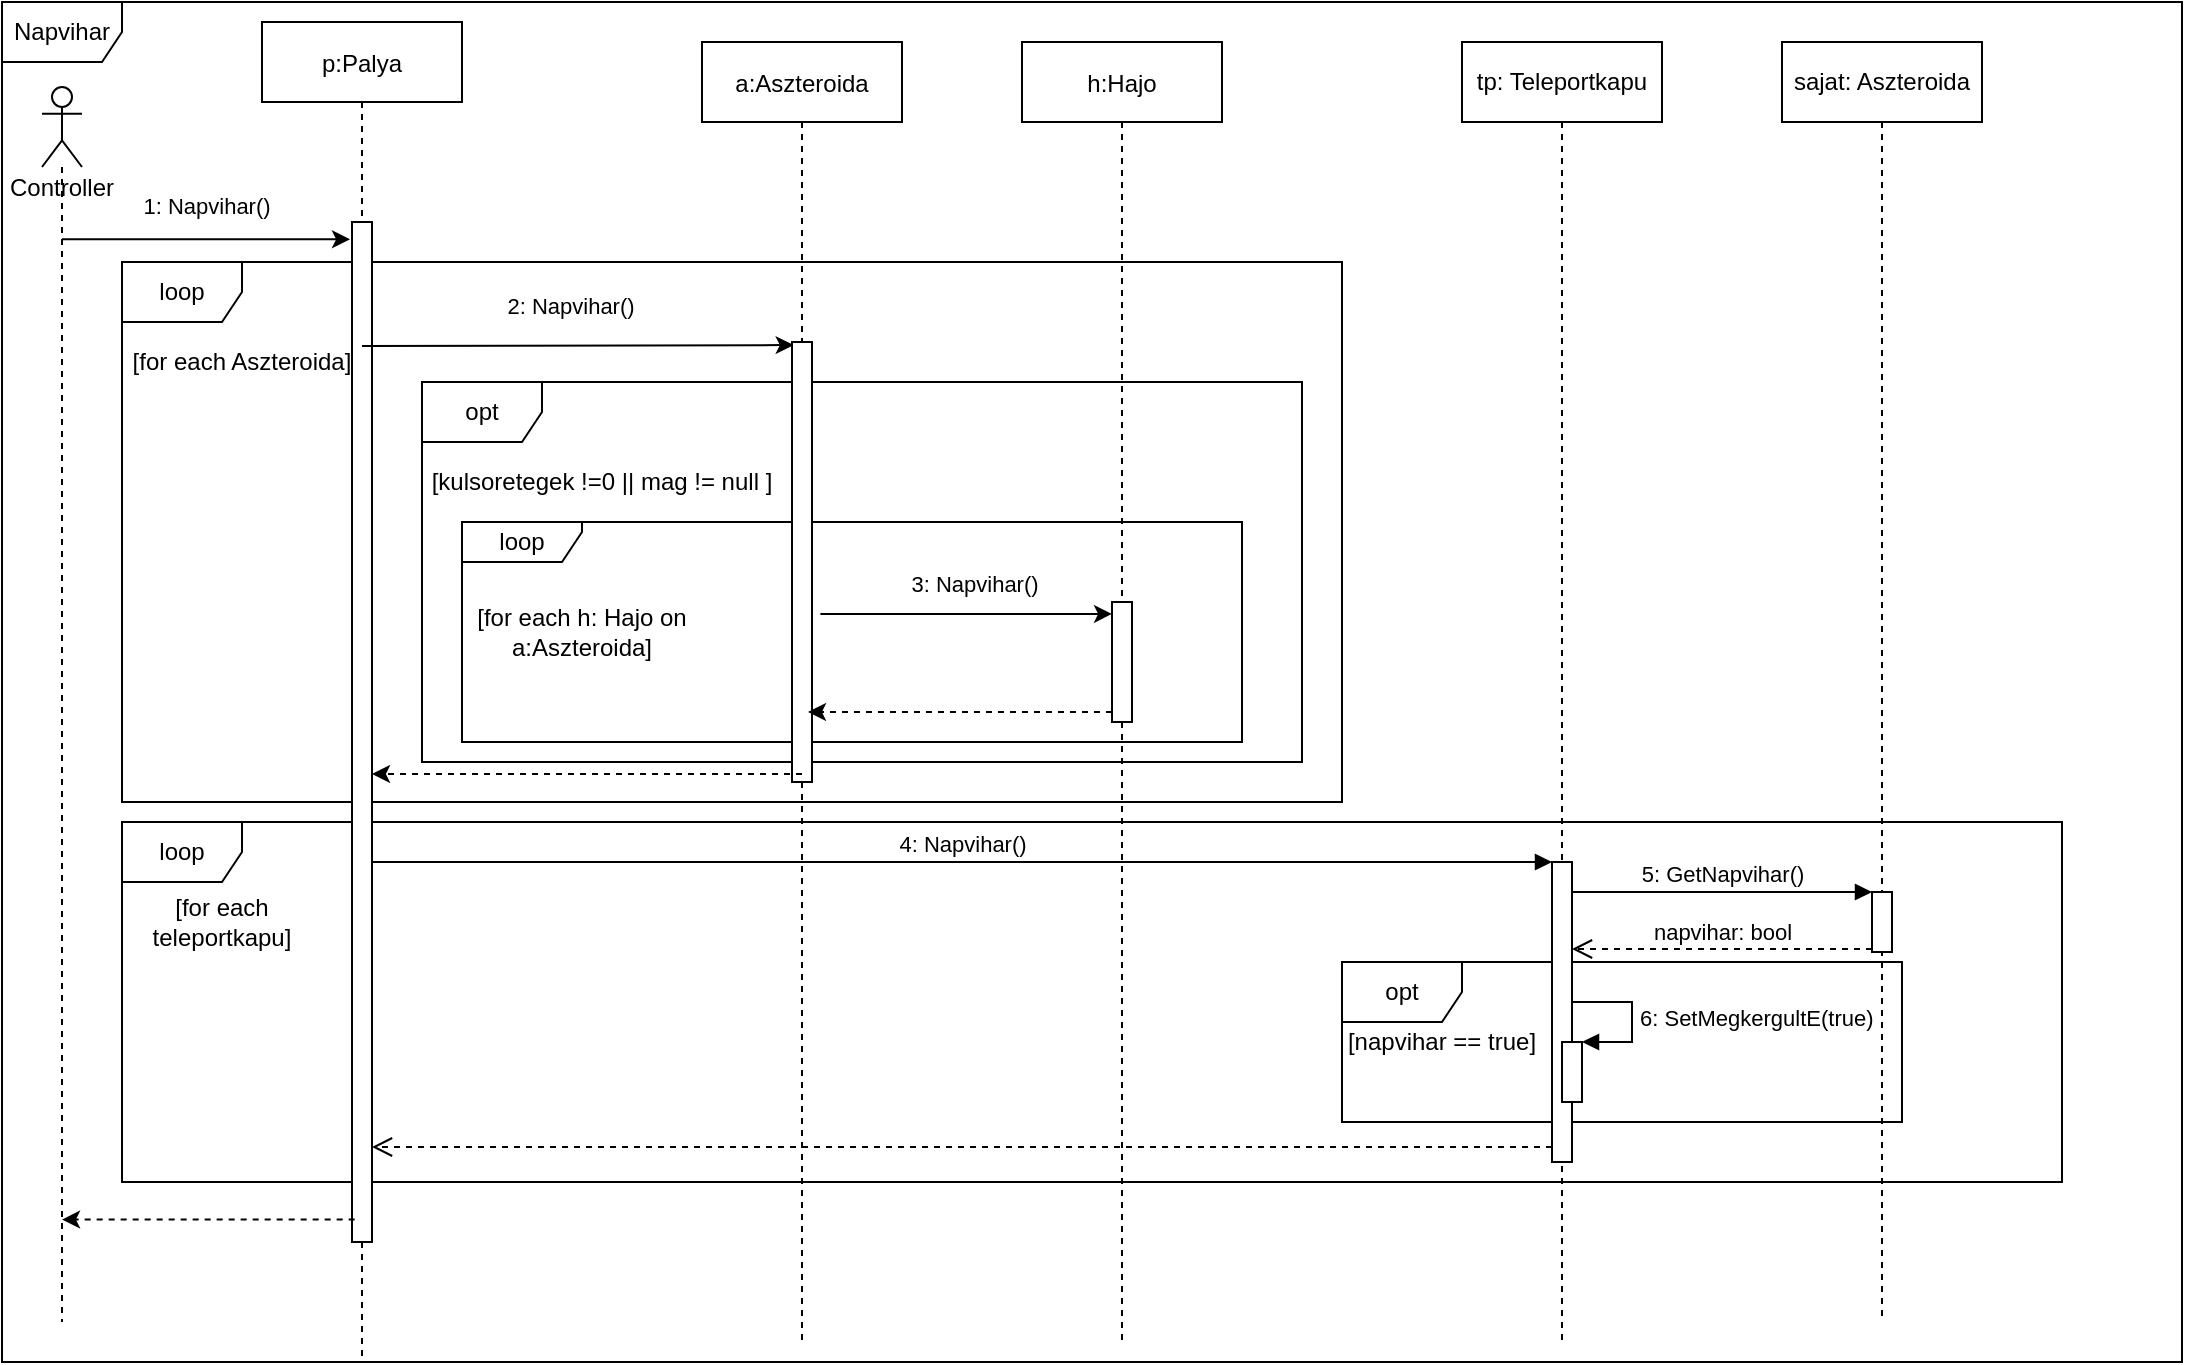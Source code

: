<mxfile version="14.5.1" type="github">
  <diagram id="kgpKYQtTHZ0yAKxKKP6v" name="Page-1">
    <mxGraphModel dx="1038" dy="548" grid="1" gridSize="10" guides="1" tooltips="1" connect="1" arrows="1" fold="1" page="1" pageScale="1" pageWidth="850" pageHeight="1100" math="0" shadow="0">
      <root>
        <mxCell id="0" />
        <mxCell id="1" parent="0" />
        <mxCell id="qYhOaUoZgo6TbX7D6caA-1" value="Napvihar" style="shape=umlFrame;whiteSpace=wrap;html=1;" parent="1" vertex="1">
          <mxGeometry y="40" width="1090" height="680" as="geometry" />
        </mxCell>
        <mxCell id="HxhQ-If_rGnkGe59fYsZ-2" value="loop" style="shape=umlFrame;whiteSpace=wrap;html=1;" vertex="1" parent="1">
          <mxGeometry x="60" y="450" width="970" height="180" as="geometry" />
        </mxCell>
        <mxCell id="HxhQ-If_rGnkGe59fYsZ-14" value="opt" style="shape=umlFrame;whiteSpace=wrap;html=1;" vertex="1" parent="1">
          <mxGeometry x="670" y="520" width="280" height="80" as="geometry" />
        </mxCell>
        <mxCell id="SgDfIWWzx2ZMo61pQXlU-1" value="loop" style="shape=umlFrame;whiteSpace=wrap;html=1;" parent="1" vertex="1">
          <mxGeometry x="60" y="170" width="610" height="270" as="geometry" />
        </mxCell>
        <mxCell id="SgDfIWWzx2ZMo61pQXlU-2" value="opt" style="shape=umlFrame;whiteSpace=wrap;html=1;" parent="1" vertex="1">
          <mxGeometry x="210" y="230" width="440" height="190" as="geometry" />
        </mxCell>
        <mxCell id="SgDfIWWzx2ZMo61pQXlU-3" value="loop" style="shape=umlFrame;whiteSpace=wrap;html=1;width=60;height=20;" parent="1" vertex="1">
          <mxGeometry x="230" y="300" width="390" height="110" as="geometry" />
        </mxCell>
        <mxCell id="3nuBFxr9cyL0pnOWT2aG-1" value="p:Palya" style="shape=umlLifeline;perimeter=lifelinePerimeter;container=1;collapsible=0;recursiveResize=0;rounded=0;shadow=0;strokeWidth=1;" parent="1" vertex="1">
          <mxGeometry x="130" y="50" width="100" height="670" as="geometry" />
        </mxCell>
        <mxCell id="3nuBFxr9cyL0pnOWT2aG-2" value="" style="points=[];perimeter=orthogonalPerimeter;rounded=0;shadow=0;strokeWidth=1;" parent="3nuBFxr9cyL0pnOWT2aG-1" vertex="1">
          <mxGeometry x="45" y="100" width="10" height="510" as="geometry" />
        </mxCell>
        <mxCell id="fCaX27pMjF2Q6U7E_pNl-6" value="1: Napvihar()" style="endArrow=classic;html=1;entryX=-0.1;entryY=0.017;entryDx=0;entryDy=0;entryPerimeter=0;" parent="1" source="DWb4yrl4T6a_XLaV9Whn-1" target="3nuBFxr9cyL0pnOWT2aG-2" edge="1">
          <mxGeometry x="-0.002" y="16" width="50" height="50" relative="1" as="geometry">
            <mxPoint x="10" y="148" as="sourcePoint" />
            <mxPoint x="182" y="130" as="targetPoint" />
            <mxPoint y="-1" as="offset" />
          </mxGeometry>
        </mxCell>
        <mxCell id="fCaX27pMjF2Q6U7E_pNl-9" value="[for each Aszteroida]" style="text;html=1;strokeColor=none;fillColor=none;align=center;verticalAlign=middle;whiteSpace=wrap;rounded=0;" parent="1" vertex="1">
          <mxGeometry x="60" y="210" width="120" height="20" as="geometry" />
        </mxCell>
        <mxCell id="fCaX27pMjF2Q6U7E_pNl-11" value="2: Napvihar()" style="endArrow=classic;html=1;entryX=0.086;entryY=0.007;entryDx=0;entryDy=0;entryPerimeter=0;" parent="1" target="3nuBFxr9cyL0pnOWT2aG-6" edge="1">
          <mxGeometry x="-0.033" y="20" width="50" height="50" relative="1" as="geometry">
            <mxPoint x="180" y="212" as="sourcePoint" />
            <mxPoint x="324" y="221" as="targetPoint" />
            <mxPoint as="offset" />
          </mxGeometry>
        </mxCell>
        <mxCell id="fCaX27pMjF2Q6U7E_pNl-14" value="[kulsoretegek !=0 || mag != null ]" style="text;html=1;strokeColor=none;fillColor=none;align=center;verticalAlign=middle;whiteSpace=wrap;rounded=0;" parent="1" vertex="1">
          <mxGeometry x="200" y="270" width="200" height="20" as="geometry" />
        </mxCell>
        <mxCell id="3nuBFxr9cyL0pnOWT2aG-5" value="a:Aszteroida" style="shape=umlLifeline;perimeter=lifelinePerimeter;container=1;collapsible=0;recursiveResize=0;rounded=0;shadow=0;strokeWidth=1;" parent="1" vertex="1">
          <mxGeometry x="350" y="60" width="100" height="650" as="geometry" />
        </mxCell>
        <mxCell id="3nuBFxr9cyL0pnOWT2aG-6" value="" style="points=[];perimeter=orthogonalPerimeter;rounded=0;shadow=0;strokeWidth=1;" parent="3nuBFxr9cyL0pnOWT2aG-5" vertex="1">
          <mxGeometry x="45" y="150" width="10" height="220" as="geometry" />
        </mxCell>
        <mxCell id="fCaX27pMjF2Q6U7E_pNl-3" value="h:Hajo" style="shape=umlLifeline;perimeter=lifelinePerimeter;container=1;collapsible=0;recursiveResize=0;rounded=0;shadow=0;strokeWidth=1;" parent="1" vertex="1">
          <mxGeometry x="510" y="60" width="100" height="650" as="geometry" />
        </mxCell>
        <mxCell id="fCaX27pMjF2Q6U7E_pNl-4" value="" style="points=[];perimeter=orthogonalPerimeter;rounded=0;shadow=0;strokeWidth=1;" parent="fCaX27pMjF2Q6U7E_pNl-3" vertex="1">
          <mxGeometry x="45" y="280" width="10" height="60" as="geometry" />
        </mxCell>
        <mxCell id="fCaX27pMjF2Q6U7E_pNl-17" value="[for each h: Hajo on a:Aszteroida]" style="text;html=1;strokeColor=none;fillColor=none;align=center;verticalAlign=middle;whiteSpace=wrap;rounded=0;" parent="1" vertex="1">
          <mxGeometry x="230" y="340" width="120" height="30" as="geometry" />
        </mxCell>
        <mxCell id="fCaX27pMjF2Q6U7E_pNl-19" value="&lt;span style=&quot;color: rgb(0 , 0 , 0) ; font-family: &amp;#34;helvetica&amp;#34; ; font-size: 11px ; font-style: normal ; font-weight: 400 ; letter-spacing: normal ; text-align: center ; text-indent: 0px ; text-transform: none ; word-spacing: 0px ; background-color: rgb(255 , 255 , 255) ; display: inline ; float: none&quot;&gt;3: Napvihar()&lt;/span&gt;" style="endArrow=classic;html=1;exitX=1.419;exitY=0.618;exitDx=0;exitDy=0;exitPerimeter=0;" parent="1" source="3nuBFxr9cyL0pnOWT2aG-6" target="fCaX27pMjF2Q6U7E_pNl-4" edge="1">
          <mxGeometry x="0.055" y="15" width="50" height="50" relative="1" as="geometry">
            <mxPoint x="550" y="340" as="sourcePoint" />
            <mxPoint x="600" y="290" as="targetPoint" />
            <mxPoint as="offset" />
          </mxGeometry>
        </mxCell>
        <mxCell id="fCaX27pMjF2Q6U7E_pNl-21" value="" style="endArrow=classic;html=1;dashed=1;" parent="1" edge="1" source="fCaX27pMjF2Q6U7E_pNl-4">
          <mxGeometry width="50" height="50" relative="1" as="geometry">
            <mxPoint x="589" y="395" as="sourcePoint" />
            <mxPoint x="403" y="395" as="targetPoint" />
          </mxGeometry>
        </mxCell>
        <mxCell id="fCaX27pMjF2Q6U7E_pNl-22" value="" style="endArrow=classic;html=1;dashed=1;" parent="1" edge="1" target="3nuBFxr9cyL0pnOWT2aG-2">
          <mxGeometry width="50" height="50" relative="1" as="geometry">
            <mxPoint x="400" y="426" as="sourcePoint" />
            <mxPoint x="175" y="426" as="targetPoint" />
          </mxGeometry>
        </mxCell>
        <mxCell id="fCaX27pMjF2Q6U7E_pNl-23" value="" style="endArrow=classic;html=1;dashed=1;exitX=0.133;exitY=0.978;exitDx=0;exitDy=0;exitPerimeter=0;" parent="1" source="3nuBFxr9cyL0pnOWT2aG-2" target="DWb4yrl4T6a_XLaV9Whn-1" edge="1">
          <mxGeometry width="50" height="50" relative="1" as="geometry">
            <mxPoint x="104.03" y="490.0" as="sourcePoint" />
            <mxPoint x="30" y="463" as="targetPoint" />
          </mxGeometry>
        </mxCell>
        <mxCell id="DWb4yrl4T6a_XLaV9Whn-1" value="Controller" style="shape=umlLifeline;participant=umlActor;perimeter=lifelinePerimeter;whiteSpace=wrap;html=1;container=1;collapsible=0;recursiveResize=0;verticalAlign=top;spacingTop=36;outlineConnect=0;" parent="1" vertex="1">
          <mxGeometry x="20" y="82.5" width="20" height="617.5" as="geometry" />
        </mxCell>
        <mxCell id="HxhQ-If_rGnkGe59fYsZ-1" value="tp: Teleportkapu" style="shape=umlLifeline;perimeter=lifelinePerimeter;whiteSpace=wrap;html=1;container=1;collapsible=0;recursiveResize=0;outlineConnect=0;" vertex="1" parent="1">
          <mxGeometry x="730" y="60" width="100" height="650" as="geometry" />
        </mxCell>
        <mxCell id="HxhQ-If_rGnkGe59fYsZ-5" value="" style="html=1;points=[];perimeter=orthogonalPerimeter;" vertex="1" parent="HxhQ-If_rGnkGe59fYsZ-1">
          <mxGeometry x="45" y="410" width="10" height="150" as="geometry" />
        </mxCell>
        <mxCell id="HxhQ-If_rGnkGe59fYsZ-3" value="[for each teleportkapu]" style="text;html=1;strokeColor=none;fillColor=none;align=center;verticalAlign=middle;whiteSpace=wrap;rounded=0;" vertex="1" parent="1">
          <mxGeometry x="50" y="490" width="120" height="20" as="geometry" />
        </mxCell>
        <mxCell id="HxhQ-If_rGnkGe59fYsZ-6" value="4: Napvihar()" style="html=1;verticalAlign=bottom;endArrow=block;entryX=0;entryY=0;" edge="1" target="HxhQ-If_rGnkGe59fYsZ-5" parent="1" source="3nuBFxr9cyL0pnOWT2aG-2">
          <mxGeometry relative="1" as="geometry">
            <mxPoint x="700" y="470" as="sourcePoint" />
          </mxGeometry>
        </mxCell>
        <mxCell id="HxhQ-If_rGnkGe59fYsZ-7" value="" style="html=1;verticalAlign=bottom;endArrow=open;dashed=1;endSize=8;exitX=0;exitY=0.95;" edge="1" source="HxhQ-If_rGnkGe59fYsZ-5" parent="1" target="3nuBFxr9cyL0pnOWT2aG-2">
          <mxGeometry relative="1" as="geometry">
            <mxPoint x="700" y="546" as="targetPoint" />
          </mxGeometry>
        </mxCell>
        <mxCell id="HxhQ-If_rGnkGe59fYsZ-8" value="sajat: Aszteroida" style="shape=umlLifeline;perimeter=lifelinePerimeter;whiteSpace=wrap;html=1;container=1;collapsible=0;recursiveResize=0;outlineConnect=0;" vertex="1" parent="1">
          <mxGeometry x="890" y="60" width="100" height="640" as="geometry" />
        </mxCell>
        <mxCell id="HxhQ-If_rGnkGe59fYsZ-11" value="" style="html=1;points=[];perimeter=orthogonalPerimeter;" vertex="1" parent="HxhQ-If_rGnkGe59fYsZ-8">
          <mxGeometry x="45" y="425" width="10" height="30" as="geometry" />
        </mxCell>
        <mxCell id="HxhQ-If_rGnkGe59fYsZ-12" value="5: GetNapvihar()" style="html=1;verticalAlign=bottom;endArrow=block;entryX=0;entryY=0;" edge="1" target="HxhQ-If_rGnkGe59fYsZ-11" parent="1" source="HxhQ-If_rGnkGe59fYsZ-5">
          <mxGeometry relative="1" as="geometry">
            <mxPoint x="870" y="480" as="sourcePoint" />
          </mxGeometry>
        </mxCell>
        <mxCell id="HxhQ-If_rGnkGe59fYsZ-13" value="napvihar: bool" style="html=1;verticalAlign=bottom;endArrow=open;dashed=1;endSize=8;exitX=0;exitY=0.95;" edge="1" source="HxhQ-If_rGnkGe59fYsZ-11" parent="1" target="HxhQ-If_rGnkGe59fYsZ-5">
          <mxGeometry relative="1" as="geometry">
            <mxPoint x="870" y="556" as="targetPoint" />
          </mxGeometry>
        </mxCell>
        <mxCell id="HxhQ-If_rGnkGe59fYsZ-15" value="[napvihar == true]" style="text;html=1;strokeColor=none;fillColor=none;align=center;verticalAlign=middle;whiteSpace=wrap;rounded=0;" vertex="1" parent="1">
          <mxGeometry x="670" y="550" width="100" height="20" as="geometry" />
        </mxCell>
        <mxCell id="HxhQ-If_rGnkGe59fYsZ-16" value="" style="html=1;points=[];perimeter=orthogonalPerimeter;" vertex="1" parent="1">
          <mxGeometry x="780" y="560" width="10" height="30" as="geometry" />
        </mxCell>
        <mxCell id="HxhQ-If_rGnkGe59fYsZ-17" value="6: SetMegkergultE(true)" style="edgeStyle=orthogonalEdgeStyle;html=1;align=left;spacingLeft=2;endArrow=block;rounded=0;entryX=1;entryY=0;" edge="1" target="HxhQ-If_rGnkGe59fYsZ-16" parent="1">
          <mxGeometry relative="1" as="geometry">
            <mxPoint x="785" y="540" as="sourcePoint" />
            <Array as="points">
              <mxPoint x="815" y="540" />
            </Array>
          </mxGeometry>
        </mxCell>
      </root>
    </mxGraphModel>
  </diagram>
</mxfile>
